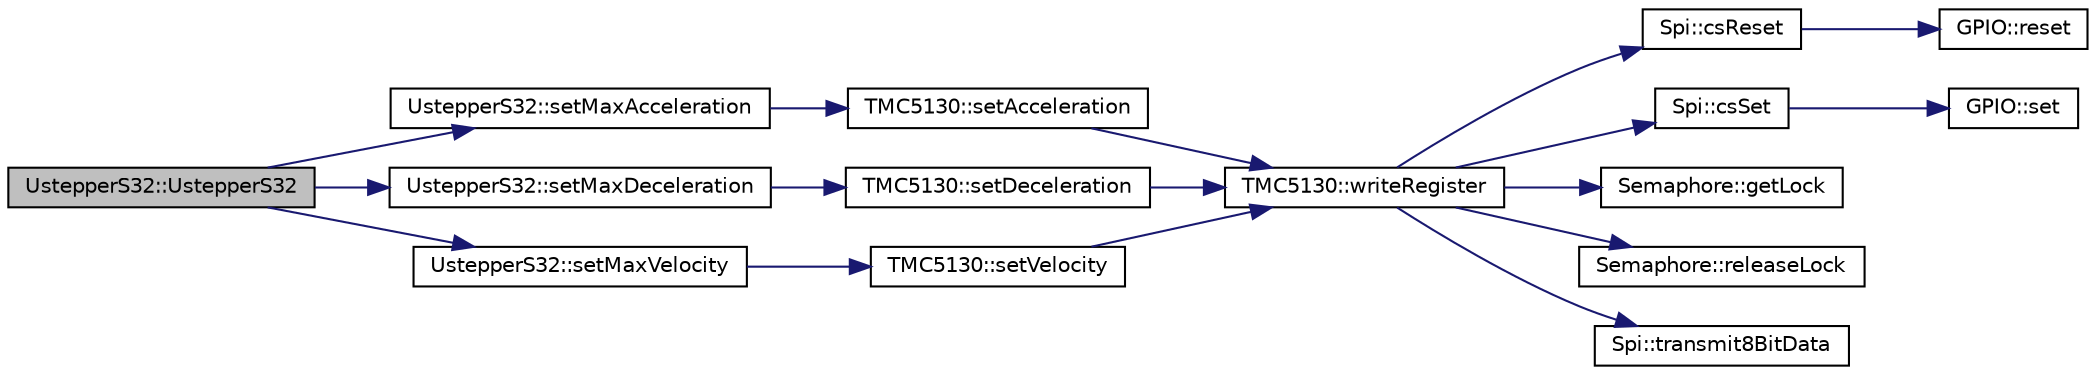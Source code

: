 digraph "UstepperS32::UstepperS32"
{
 // LATEX_PDF_SIZE
  edge [fontname="Helvetica",fontsize="10",labelfontname="Helvetica",labelfontsize="10"];
  node [fontname="Helvetica",fontsize="10",shape=record];
  rankdir="LR";
  Node1 [label="UstepperS32::UstepperS32",height=0.2,width=0.4,color="black", fillcolor="grey75", style="filled", fontcolor="black",tooltip="Overloaded Constructor of uStepper class."];
  Node1 -> Node2 [color="midnightblue",fontsize="10",style="solid",fontname="Helvetica"];
  Node2 [label="UstepperS32::setMaxAcceleration",height=0.2,width=0.4,color="black", fillcolor="white", style="filled",URL="$classUstepperS32.html#aabb5fda2466c4a81a39ea4ed401716c0",tooltip="Set the maximum acceleration of the stepper motor."];
  Node2 -> Node3 [color="midnightblue",fontsize="10",style="solid",fontname="Helvetica"];
  Node3 [label="TMC5130::setAcceleration",height=0.2,width=0.4,color="black", fillcolor="white", style="filled",URL="$classTMC5130.html#acc4c436d13911ef0b3c7b677804639f9",tooltip="Set motor acceleration."];
  Node3 -> Node4 [color="midnightblue",fontsize="10",style="solid",fontname="Helvetica"];
  Node4 [label="TMC5130::writeRegister",height=0.2,width=0.4,color="black", fillcolor="white", style="filled",URL="$classTMC5130.html#aac757e7e7a63a1269783bd95aeb29aac",tooltip="Write a register of the motor driver."];
  Node4 -> Node5 [color="midnightblue",fontsize="10",style="solid",fontname="Helvetica"];
  Node5 [label="Spi::csReset",height=0.2,width=0.4,color="black", fillcolor="white", style="filled",URL="$classSpi.html#a3b471964739067a6906e57df98d78fe2",tooltip=" "];
  Node5 -> Node6 [color="midnightblue",fontsize="10",style="solid",fontname="Helvetica"];
  Node6 [label="GPIO::reset",height=0.2,width=0.4,color="black", fillcolor="white", style="filled",URL="$classGPIO.html#ac07b8ccefa9a990b153da9d7ebb7d7de",tooltip=" "];
  Node4 -> Node7 [color="midnightblue",fontsize="10",style="solid",fontname="Helvetica"];
  Node7 [label="Spi::csSet",height=0.2,width=0.4,color="black", fillcolor="white", style="filled",URL="$classSpi.html#ab9158600079479c20578394fcb9969de",tooltip=" "];
  Node7 -> Node8 [color="midnightblue",fontsize="10",style="solid",fontname="Helvetica"];
  Node8 [label="GPIO::set",height=0.2,width=0.4,color="black", fillcolor="white", style="filled",URL="$classGPIO.html#a73b95aed006181f6dc4fad393ba79d18",tooltip=" "];
  Node4 -> Node9 [color="midnightblue",fontsize="10",style="solid",fontname="Helvetica"];
  Node9 [label="Semaphore::getLock",height=0.2,width=0.4,color="black", fillcolor="white", style="filled",URL="$classSemaphore.html#ac8c9e668dc718e19dda74d247ef9a7a3",tooltip=" "];
  Node4 -> Node10 [color="midnightblue",fontsize="10",style="solid",fontname="Helvetica"];
  Node10 [label="Semaphore::releaseLock",height=0.2,width=0.4,color="black", fillcolor="white", style="filled",URL="$classSemaphore.html#ae562c7d568619eee1e52cde42ab5e3d1",tooltip=" "];
  Node4 -> Node11 [color="midnightblue",fontsize="10",style="solid",fontname="Helvetica"];
  Node11 [label="Spi::transmit8BitData",height=0.2,width=0.4,color="black", fillcolor="white", style="filled",URL="$classSpi.html#acc3687f52447566ac68dc63993bf2b75",tooltip=" "];
  Node1 -> Node12 [color="midnightblue",fontsize="10",style="solid",fontname="Helvetica"];
  Node12 [label="UstepperS32::setMaxDeceleration",height=0.2,width=0.4,color="black", fillcolor="white", style="filled",URL="$classUstepperS32.html#aaa0d731c69273fce51a51f143206d12f",tooltip="Set the maximum deceleration of the stepper motor."];
  Node12 -> Node13 [color="midnightblue",fontsize="10",style="solid",fontname="Helvetica"];
  Node13 [label="TMC5130::setDeceleration",height=0.2,width=0.4,color="black", fillcolor="white", style="filled",URL="$classTMC5130.html#a610fb3af12d2511dd1dd2bac3a48bec0",tooltip="Set motor deceleration."];
  Node13 -> Node4 [color="midnightblue",fontsize="10",style="solid",fontname="Helvetica"];
  Node1 -> Node14 [color="midnightblue",fontsize="10",style="solid",fontname="Helvetica"];
  Node14 [label="UstepperS32::setMaxVelocity",height=0.2,width=0.4,color="black", fillcolor="white", style="filled",URL="$classUstepperS32.html#a4e6b77da8f437e4dc167f88ad35c0542",tooltip="Set the maximum velocity of the stepper motor."];
  Node14 -> Node15 [color="midnightblue",fontsize="10",style="solid",fontname="Helvetica"];
  Node15 [label="TMC5130::setVelocity",height=0.2,width=0.4,color="black", fillcolor="white", style="filled",URL="$classTMC5130.html#af66eff0a942554bd513a65181cacc7d5",tooltip="Set motor velocity."];
  Node15 -> Node4 [color="midnightblue",fontsize="10",style="solid",fontname="Helvetica"];
}
